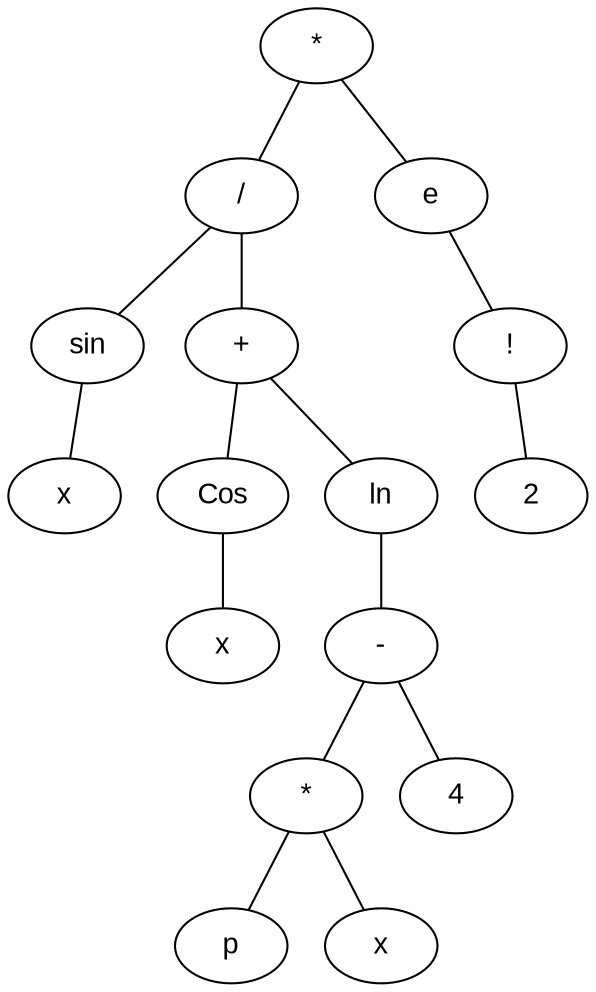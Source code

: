 graph calculus {
   node [ fontname = "Arial" ]
  node1 [ label = " * " ]
   node1 -- node2
  node2 [ label = " / " ]
   node2 -- node4
  node4 [ label = " sin " ]
   node4 -- node8
  node8 [ label = " x " ]
   node2 -- node5
  node5 [ label = " + " ]
   node5 -- node10
  node10 [ label = " Cos " ]
   node10 -- node20
  node20 [ label = " x " ]
   node5 -- node11
  node11 [ label = " ln " ]
   node11 -- node22
  node22 [ label = " - " ]
   node22 -- node44
  node44 [ label = " * " ]
   node44 -- node88
  node88 [ label = " p " ]
   node44 -- node89
  node89 [ label = " x " ]
   node22 -- node45
  node45 [ label = "4" ]
   node1 -- node3
  node3 [ label = " e " ]
   node3 -- node6
  node6 [ label = " ! " ]
   node6 -- node12
  node12 [ label = "2" ]
}
